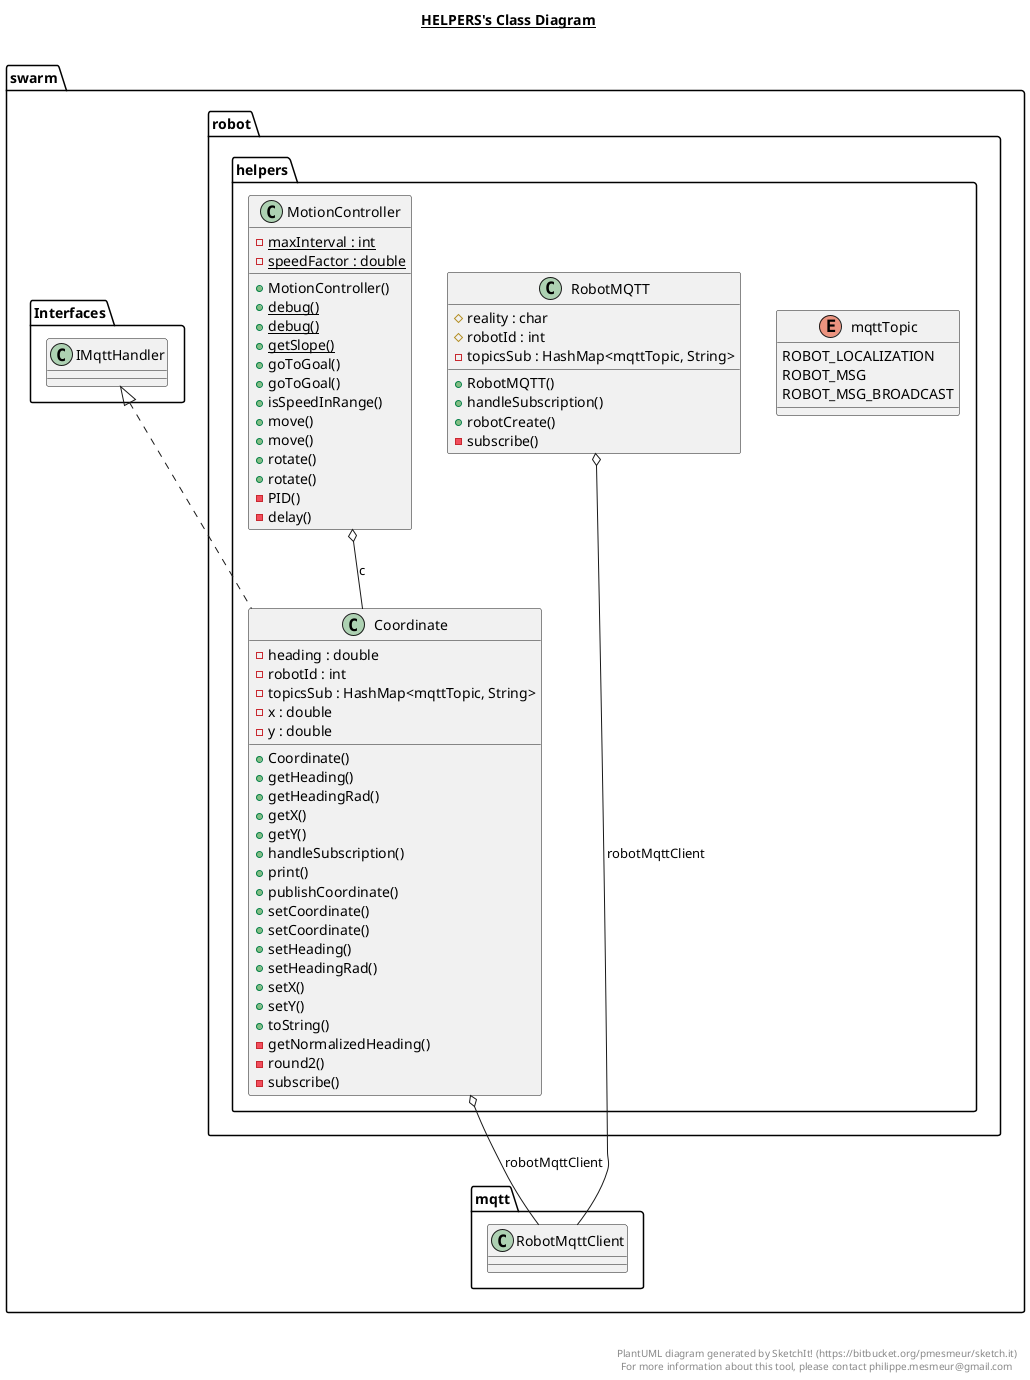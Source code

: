 @startuml

title __HELPERS's Class Diagram__\n

  namespace swarm {
    namespace robot {
      namespace helpers {
        class swarm.robot.helpers.Coordinate {
            - heading : double
            - robotId : int
            - topicsSub : HashMap<mqttTopic, String>
            - x : double
            - y : double
            + Coordinate()
            + getHeading()
            + getHeadingRad()
            + getX()
            + getY()
            + handleSubscription()
            + print()
            + publishCoordinate()
            + setCoordinate()
            + setCoordinate()
            + setHeading()
            + setHeadingRad()
            + setX()
            + setY()
            + toString()
            - getNormalizedHeading()
            - round2()
            - subscribe()
        }
      }
    }
  }
  

  namespace swarm {
    namespace robot {
      namespace helpers {
        enum mqttTopic {
          ROBOT_LOCALIZATION
        }
      }
    }
  }
  

  namespace swarm {
    namespace robot {
      namespace helpers {
        class swarm.robot.helpers.MotionController {
            {static} - maxInterval : int
            {static} - speedFactor : double
            + MotionController()
            {static} + debug()
            {static} + debug()
            {static} + getSlope()
            + goToGoal()
            + goToGoal()
            + isSpeedInRange()
            + move()
            + move()
            + rotate()
            + rotate()
            - PID()
            - delay()
        }
      }
    }
  }
  

  namespace swarm {
    namespace robot {
      namespace helpers {
        class swarm.robot.helpers.RobotMQTT {
            # reality : char
            # robotId : int
            - topicsSub : HashMap<mqttTopic, String>
            + RobotMQTT()
            + handleSubscription()
            + robotCreate()
            - subscribe()
        }
      }
    }
  }
  

  namespace swarm {
    namespace robot {
      namespace helpers {
        enum mqttTopic {
          ROBOT_MSG
          ROBOT_MSG_BROADCAST
        }
      }
    }
  }
  

  swarm.robot.helpers.Coordinate .up.|> swarm.Interfaces.IMqttHandler
  swarm.robot.helpers.Coordinate o-- swarm.mqtt.RobotMqttClient : robotMqttClient
  swarm.robot.helpers.Coordinate +-down- swarm.robot.helpers.Coordinate.mqttTopic
  swarm.robot.helpers.MotionController o-- swarm.robot.helpers.Coordinate : c
  swarm.robot.helpers.RobotMQTT o-- swarm.mqtt.RobotMqttClient : robotMqttClient
  swarm.robot.helpers.RobotMQTT +-down- swarm.robot.helpers.RobotMQTT.mqttTopic


right footer


PlantUML diagram generated by SketchIt! (https://bitbucket.org/pmesmeur/sketch.it)
For more information about this tool, please contact philippe.mesmeur@gmail.com
endfooter

@enduml
